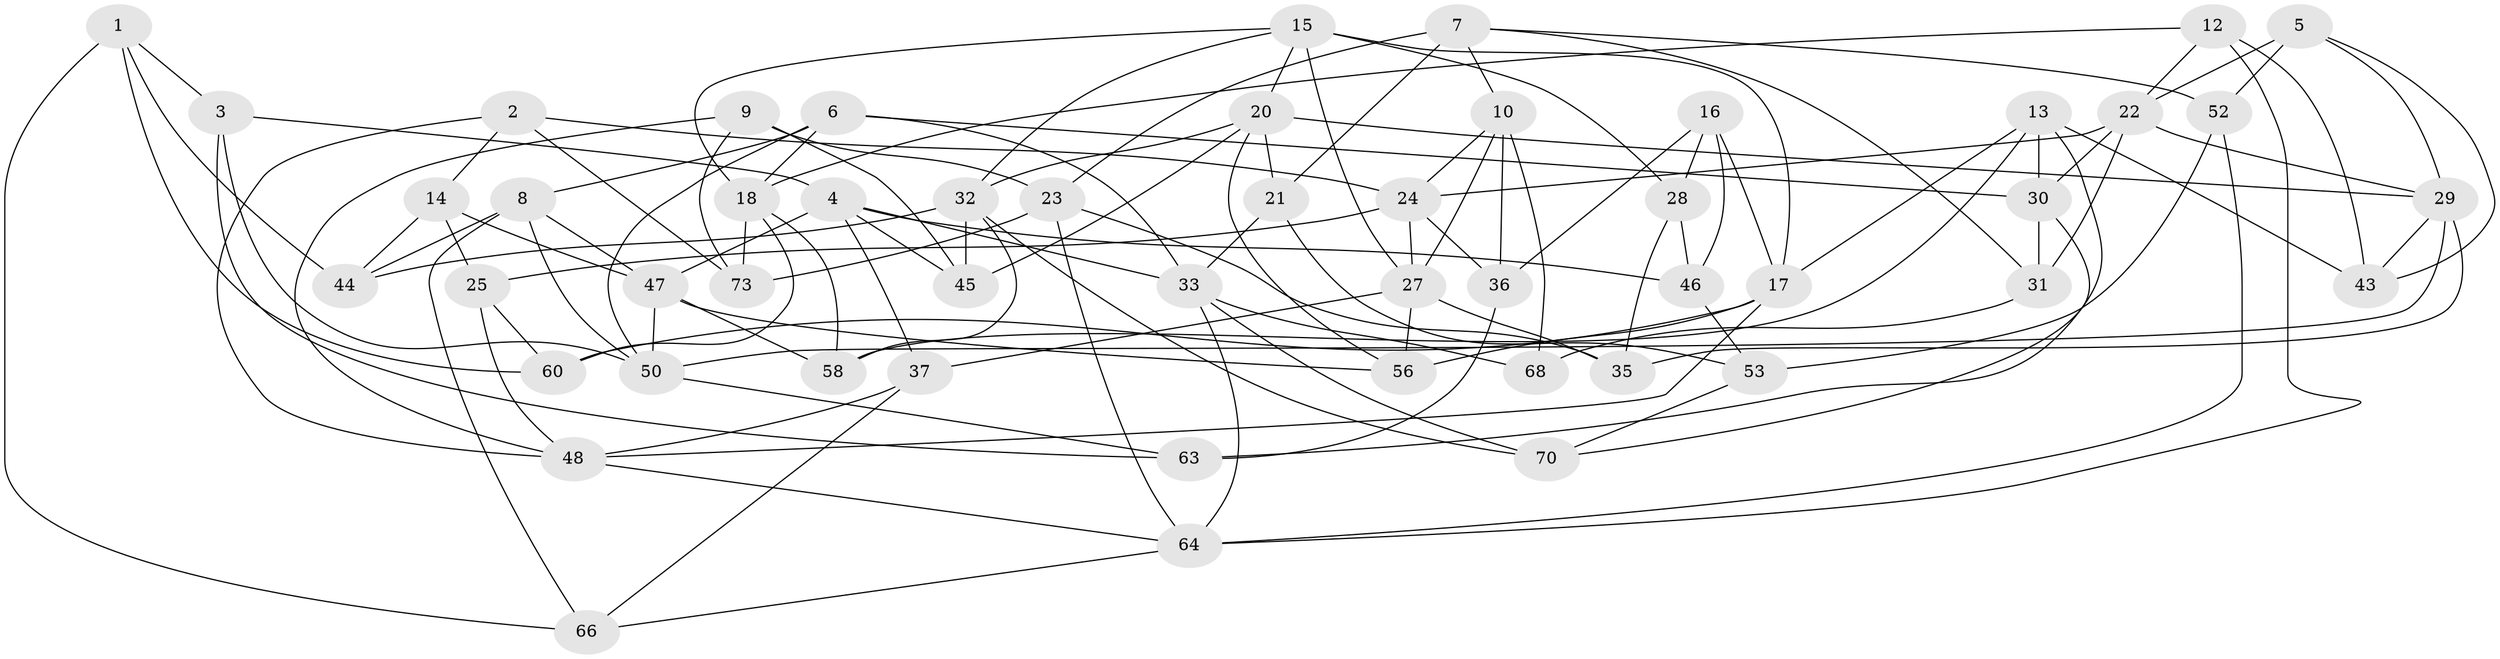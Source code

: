 // Generated by graph-tools (version 1.1) at 2025/24/03/03/25 07:24:27]
// undirected, 51 vertices, 120 edges
graph export_dot {
graph [start="1"]
  node [color=gray90,style=filled];
  1;
  2;
  3;
  4 [super="+61"];
  5;
  6 [super="+11"];
  7 [super="+39"];
  8 [super="+41"];
  9;
  10 [super="+19"];
  12;
  13 [super="+49"];
  14;
  15 [super="+42"];
  16;
  17 [super="+26"];
  18 [super="+71"];
  20 [super="+72"];
  21;
  22 [super="+54"];
  23 [super="+38"];
  24 [super="+34"];
  25;
  27 [super="+40"];
  28;
  29 [super="+51"];
  30 [super="+57"];
  31;
  32 [super="+55"];
  33 [super="+69"];
  35;
  36;
  37;
  43;
  44;
  45;
  46;
  47 [super="+59"];
  48 [super="+65"];
  50 [super="+62"];
  52;
  53;
  56;
  58;
  60;
  63;
  64 [super="+67"];
  66;
  68;
  70;
  73;
  1 -- 60;
  1 -- 66;
  1 -- 44;
  1 -- 3;
  2 -- 24;
  2 -- 14;
  2 -- 73;
  2 -- 48;
  3 -- 63;
  3 -- 4;
  3 -- 50;
  4 -- 46;
  4 -- 45;
  4 -- 33;
  4 -- 37;
  4 -- 47;
  5 -- 43;
  5 -- 52;
  5 -- 22;
  5 -- 29;
  6 -- 33;
  6 -- 30;
  6 -- 18;
  6 -- 50;
  6 -- 8 [weight=2];
  7 -- 10;
  7 -- 21;
  7 -- 31;
  7 -- 52;
  7 -- 23 [weight=2];
  8 -- 47;
  8 -- 66;
  8 -- 44;
  8 -- 50;
  9 -- 23;
  9 -- 45;
  9 -- 73;
  9 -- 48;
  10 -- 68 [weight=2];
  10 -- 36;
  10 -- 27;
  10 -- 24;
  12 -- 18;
  12 -- 43;
  12 -- 64;
  12 -- 22;
  13 -- 58;
  13 -- 30 [weight=2];
  13 -- 17;
  13 -- 43;
  13 -- 63;
  14 -- 25;
  14 -- 44;
  14 -- 47;
  15 -- 28;
  15 -- 17;
  15 -- 32;
  15 -- 27;
  15 -- 20;
  15 -- 18;
  16 -- 36;
  16 -- 46;
  16 -- 28;
  16 -- 17;
  17 -- 60;
  17 -- 48;
  17 -- 56;
  18 -- 60;
  18 -- 73;
  18 -- 58;
  20 -- 21;
  20 -- 29;
  20 -- 45;
  20 -- 56;
  20 -- 32;
  21 -- 53;
  21 -- 33;
  22 -- 29;
  22 -- 30;
  22 -- 24;
  22 -- 31;
  23 -- 73;
  23 -- 64;
  23 -- 35;
  24 -- 36;
  24 -- 25;
  24 -- 27;
  25 -- 60;
  25 -- 48;
  27 -- 35;
  27 -- 56;
  27 -- 37;
  28 -- 35;
  28 -- 46;
  29 -- 35;
  29 -- 43;
  29 -- 50;
  30 -- 31;
  30 -- 70;
  31 -- 68;
  32 -- 45;
  32 -- 44;
  32 -- 58;
  32 -- 70;
  33 -- 70;
  33 -- 64;
  33 -- 68;
  36 -- 63;
  37 -- 48;
  37 -- 66;
  46 -- 53;
  47 -- 50;
  47 -- 56;
  47 -- 58;
  48 -- 64;
  50 -- 63;
  52 -- 53;
  52 -- 64;
  53 -- 70;
  64 -- 66;
}

